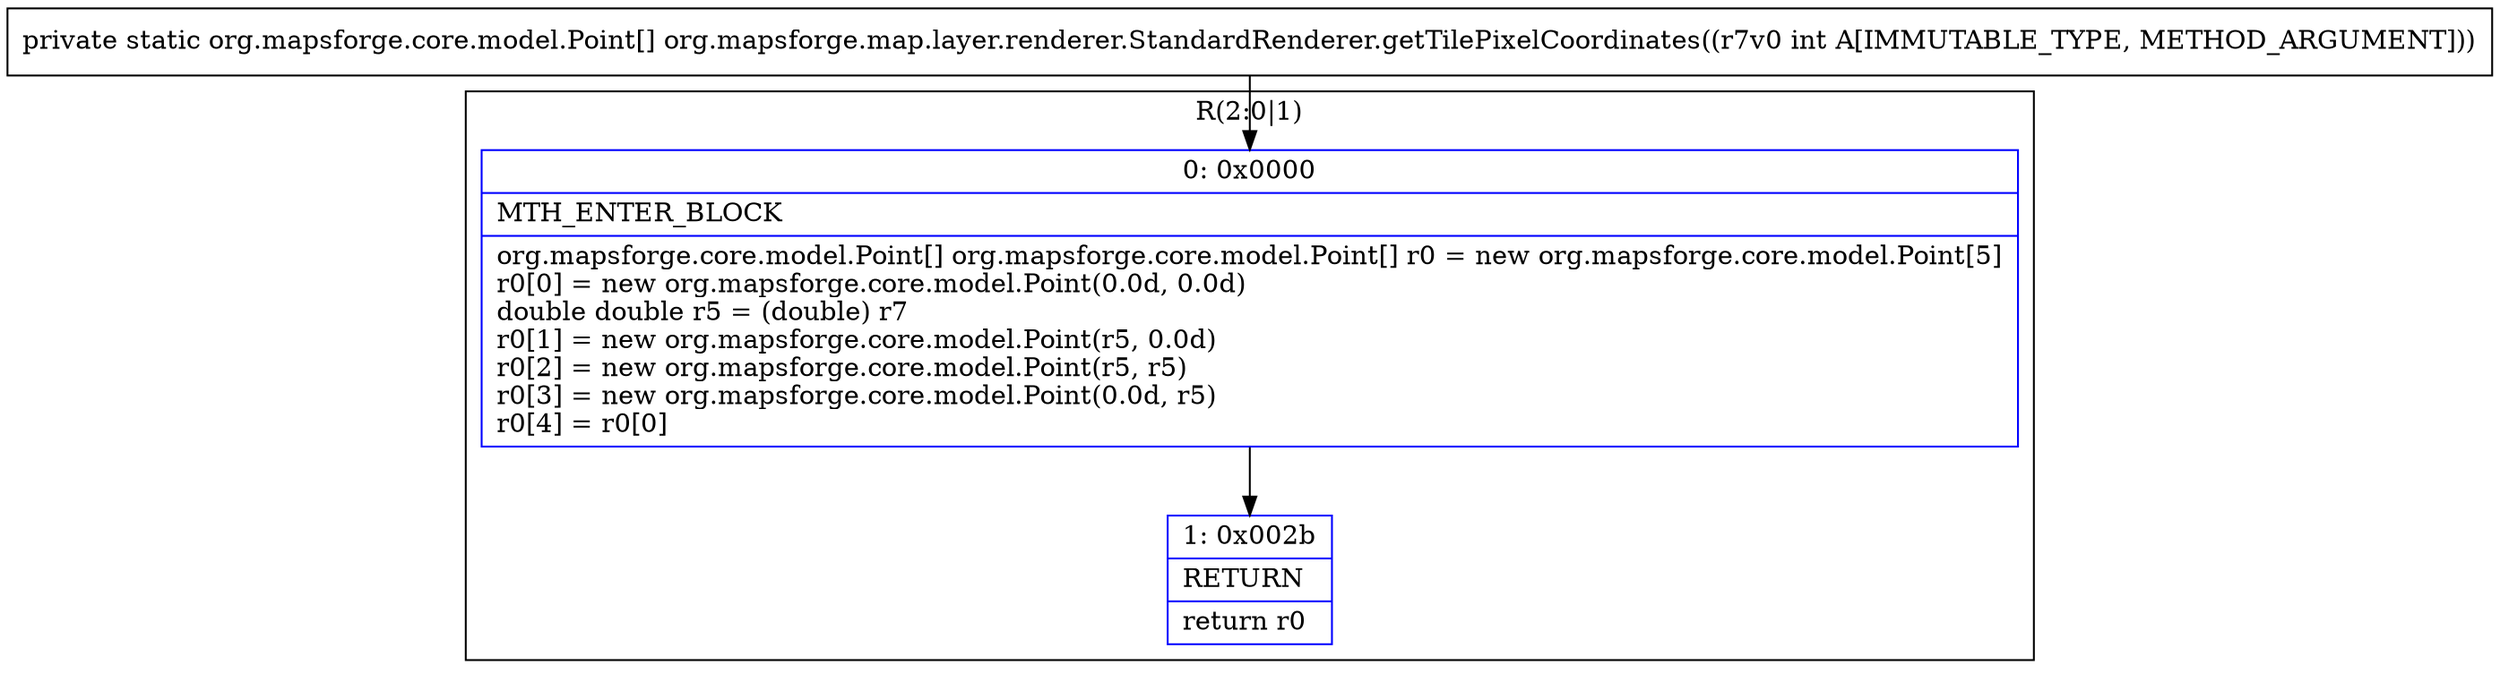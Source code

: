 digraph "CFG fororg.mapsforge.map.layer.renderer.StandardRenderer.getTilePixelCoordinates(I)[Lorg\/mapsforge\/core\/model\/Point;" {
subgraph cluster_Region_1928479755 {
label = "R(2:0|1)";
node [shape=record,color=blue];
Node_0 [shape=record,label="{0\:\ 0x0000|MTH_ENTER_BLOCK\l|org.mapsforge.core.model.Point[] org.mapsforge.core.model.Point[] r0 = new org.mapsforge.core.model.Point[5]\lr0[0] = new org.mapsforge.core.model.Point(0.0d, 0.0d)\ldouble double r5 = (double) r7\lr0[1] = new org.mapsforge.core.model.Point(r5, 0.0d)\lr0[2] = new org.mapsforge.core.model.Point(r5, r5)\lr0[3] = new org.mapsforge.core.model.Point(0.0d, r5)\lr0[4] = r0[0]\l}"];
Node_1 [shape=record,label="{1\:\ 0x002b|RETURN\l|return r0\l}"];
}
MethodNode[shape=record,label="{private static org.mapsforge.core.model.Point[] org.mapsforge.map.layer.renderer.StandardRenderer.getTilePixelCoordinates((r7v0 int A[IMMUTABLE_TYPE, METHOD_ARGUMENT])) }"];
MethodNode -> Node_0;
Node_0 -> Node_1;
}

